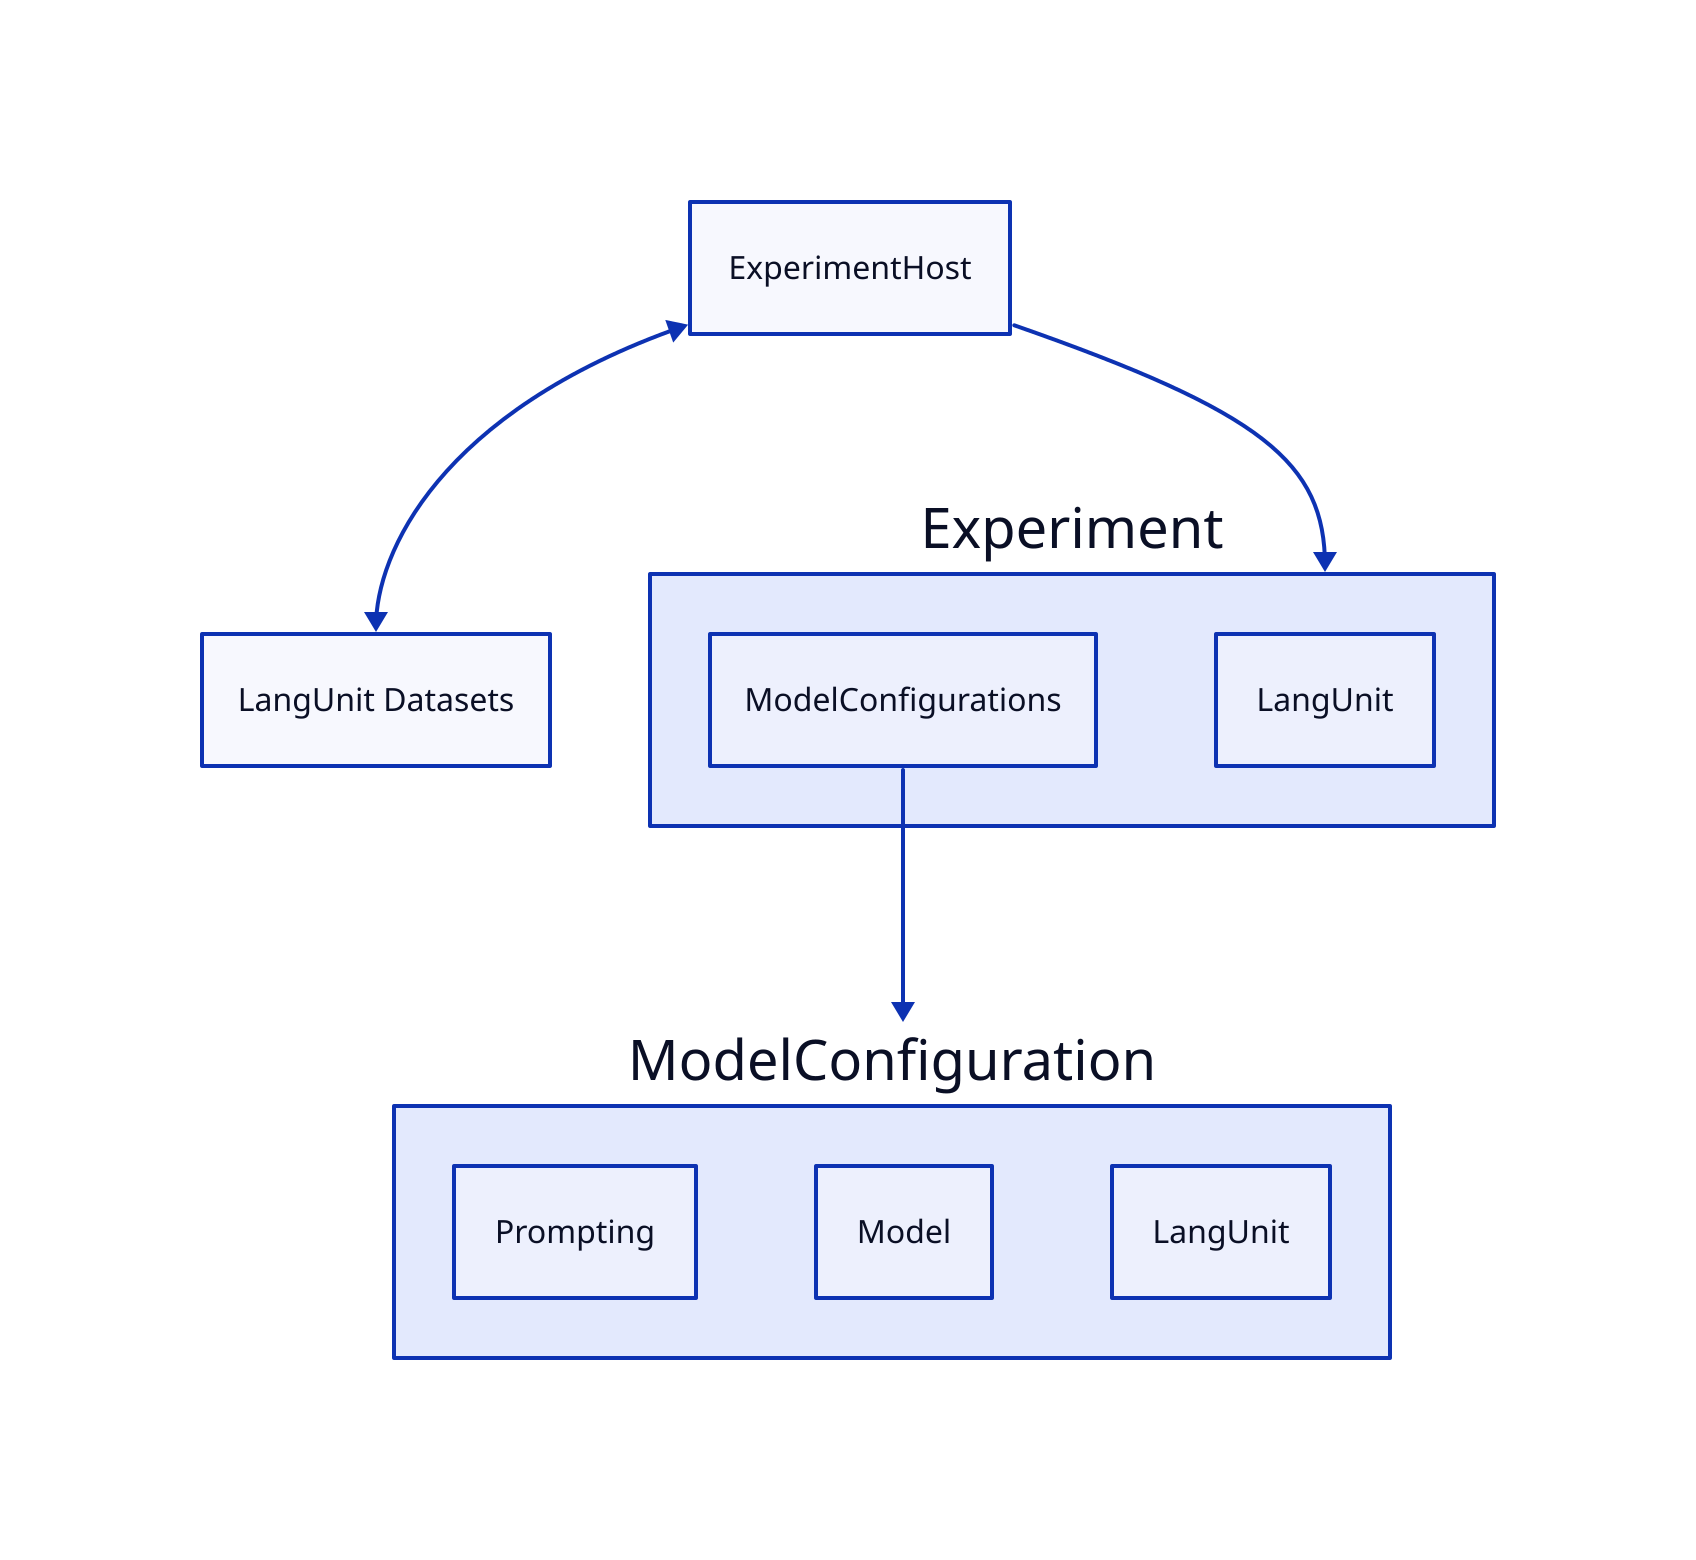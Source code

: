 LangUnit Datasets
ExperimentHost -> Experiment
ExperimentHost <-> LangUnit Datasets

Experiment.ModelConfigurations -> ModelConfiguration
Experiment.LangUnit

ModelConfiguration.Prompting
ModelConfiguration.Model
ModelConfiguration.LangUnit
